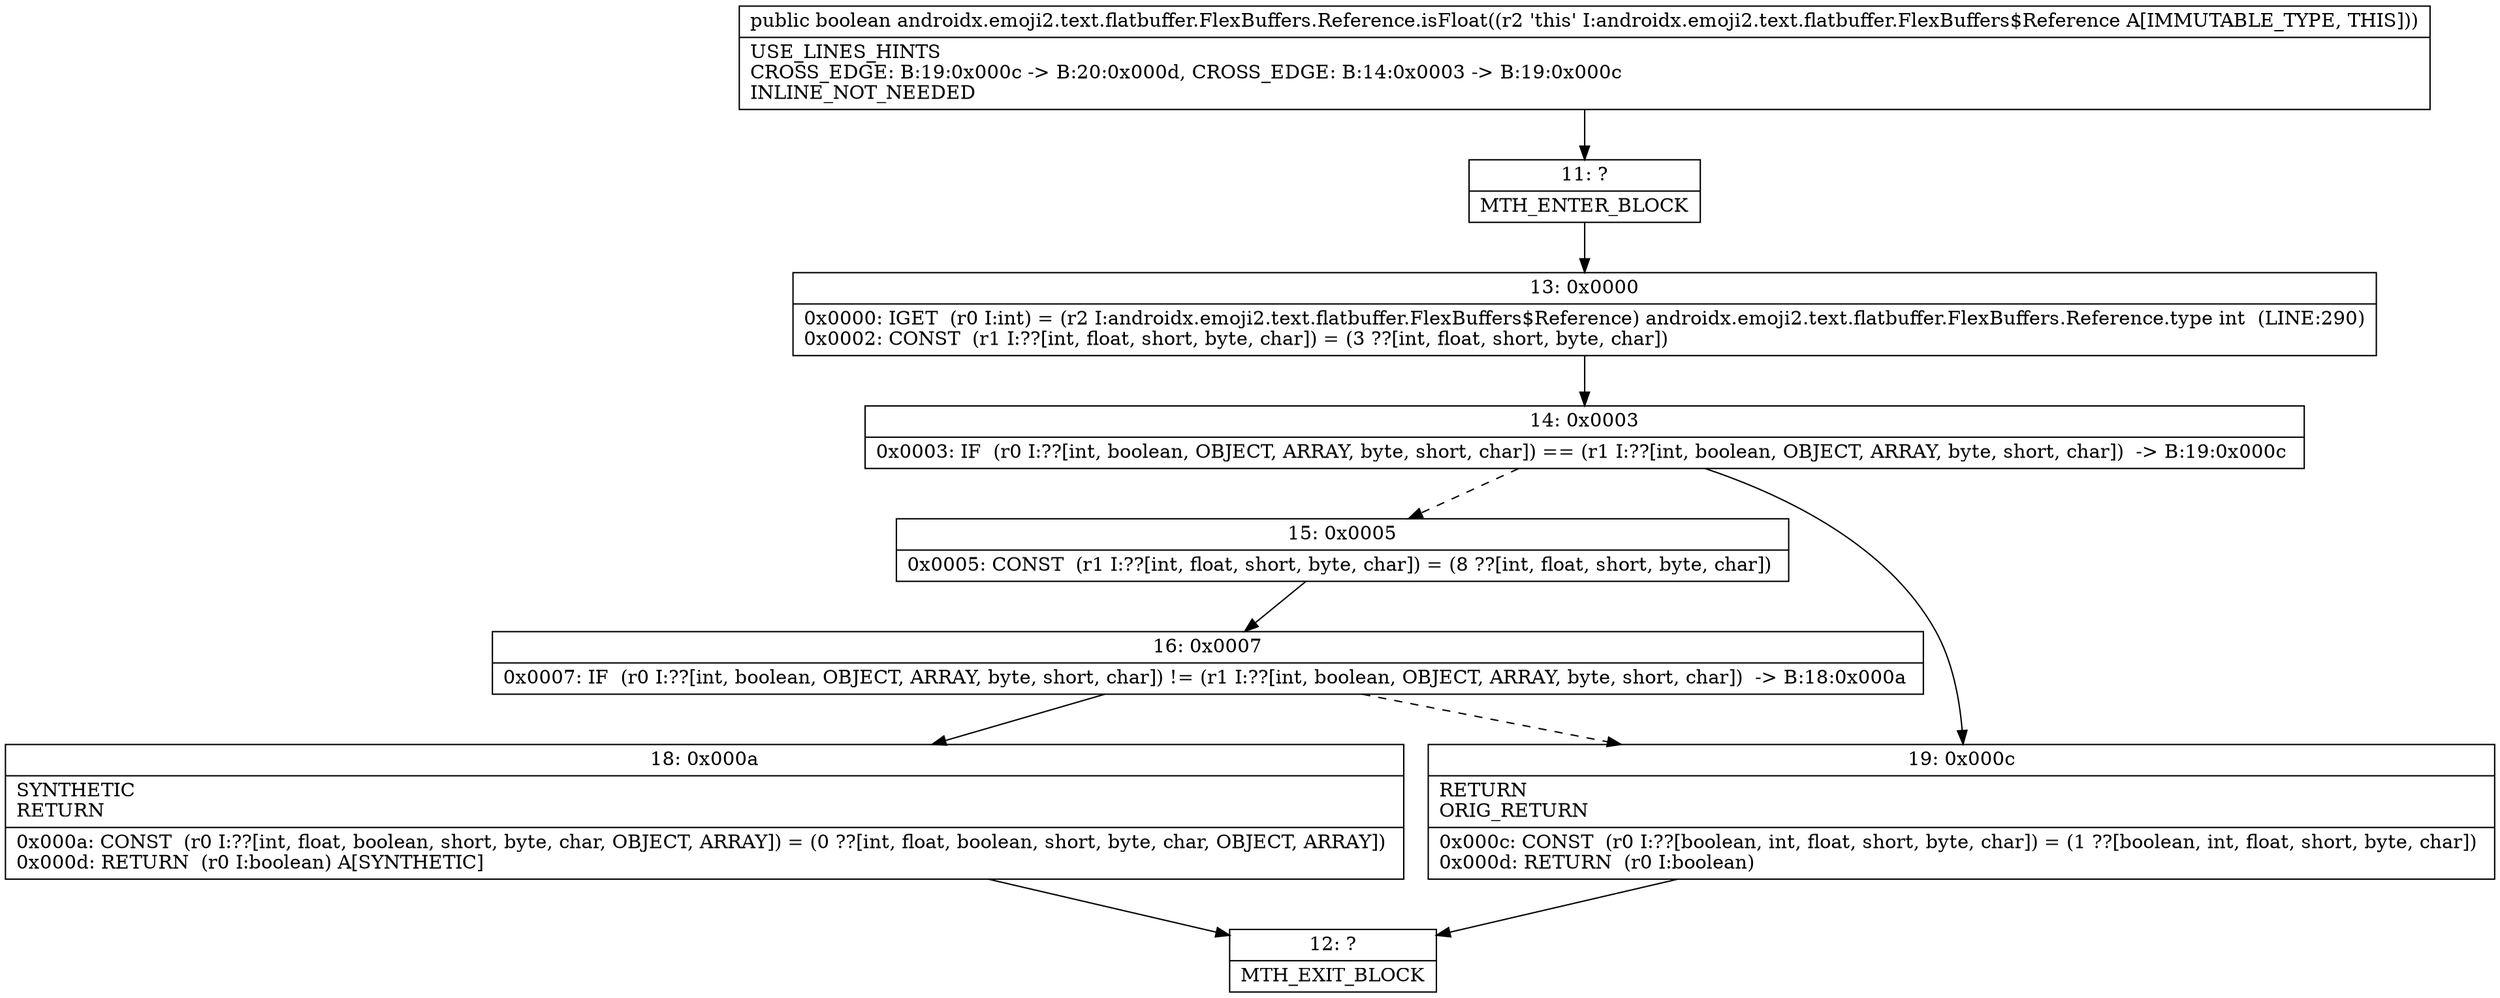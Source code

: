 digraph "CFG forandroidx.emoji2.text.flatbuffer.FlexBuffers.Reference.isFloat()Z" {
Node_11 [shape=record,label="{11\:\ ?|MTH_ENTER_BLOCK\l}"];
Node_13 [shape=record,label="{13\:\ 0x0000|0x0000: IGET  (r0 I:int) = (r2 I:androidx.emoji2.text.flatbuffer.FlexBuffers$Reference) androidx.emoji2.text.flatbuffer.FlexBuffers.Reference.type int  (LINE:290)\l0x0002: CONST  (r1 I:??[int, float, short, byte, char]) = (3 ??[int, float, short, byte, char]) \l}"];
Node_14 [shape=record,label="{14\:\ 0x0003|0x0003: IF  (r0 I:??[int, boolean, OBJECT, ARRAY, byte, short, char]) == (r1 I:??[int, boolean, OBJECT, ARRAY, byte, short, char])  \-\> B:19:0x000c \l}"];
Node_15 [shape=record,label="{15\:\ 0x0005|0x0005: CONST  (r1 I:??[int, float, short, byte, char]) = (8 ??[int, float, short, byte, char]) \l}"];
Node_16 [shape=record,label="{16\:\ 0x0007|0x0007: IF  (r0 I:??[int, boolean, OBJECT, ARRAY, byte, short, char]) != (r1 I:??[int, boolean, OBJECT, ARRAY, byte, short, char])  \-\> B:18:0x000a \l}"];
Node_18 [shape=record,label="{18\:\ 0x000a|SYNTHETIC\lRETURN\l|0x000a: CONST  (r0 I:??[int, float, boolean, short, byte, char, OBJECT, ARRAY]) = (0 ??[int, float, boolean, short, byte, char, OBJECT, ARRAY]) \l0x000d: RETURN  (r0 I:boolean) A[SYNTHETIC]\l}"];
Node_12 [shape=record,label="{12\:\ ?|MTH_EXIT_BLOCK\l}"];
Node_19 [shape=record,label="{19\:\ 0x000c|RETURN\lORIG_RETURN\l|0x000c: CONST  (r0 I:??[boolean, int, float, short, byte, char]) = (1 ??[boolean, int, float, short, byte, char]) \l0x000d: RETURN  (r0 I:boolean) \l}"];
MethodNode[shape=record,label="{public boolean androidx.emoji2.text.flatbuffer.FlexBuffers.Reference.isFloat((r2 'this' I:androidx.emoji2.text.flatbuffer.FlexBuffers$Reference A[IMMUTABLE_TYPE, THIS]))  | USE_LINES_HINTS\lCROSS_EDGE: B:19:0x000c \-\> B:20:0x000d, CROSS_EDGE: B:14:0x0003 \-\> B:19:0x000c\lINLINE_NOT_NEEDED\l}"];
MethodNode -> Node_11;Node_11 -> Node_13;
Node_13 -> Node_14;
Node_14 -> Node_15[style=dashed];
Node_14 -> Node_19;
Node_15 -> Node_16;
Node_16 -> Node_18;
Node_16 -> Node_19[style=dashed];
Node_18 -> Node_12;
Node_19 -> Node_12;
}

